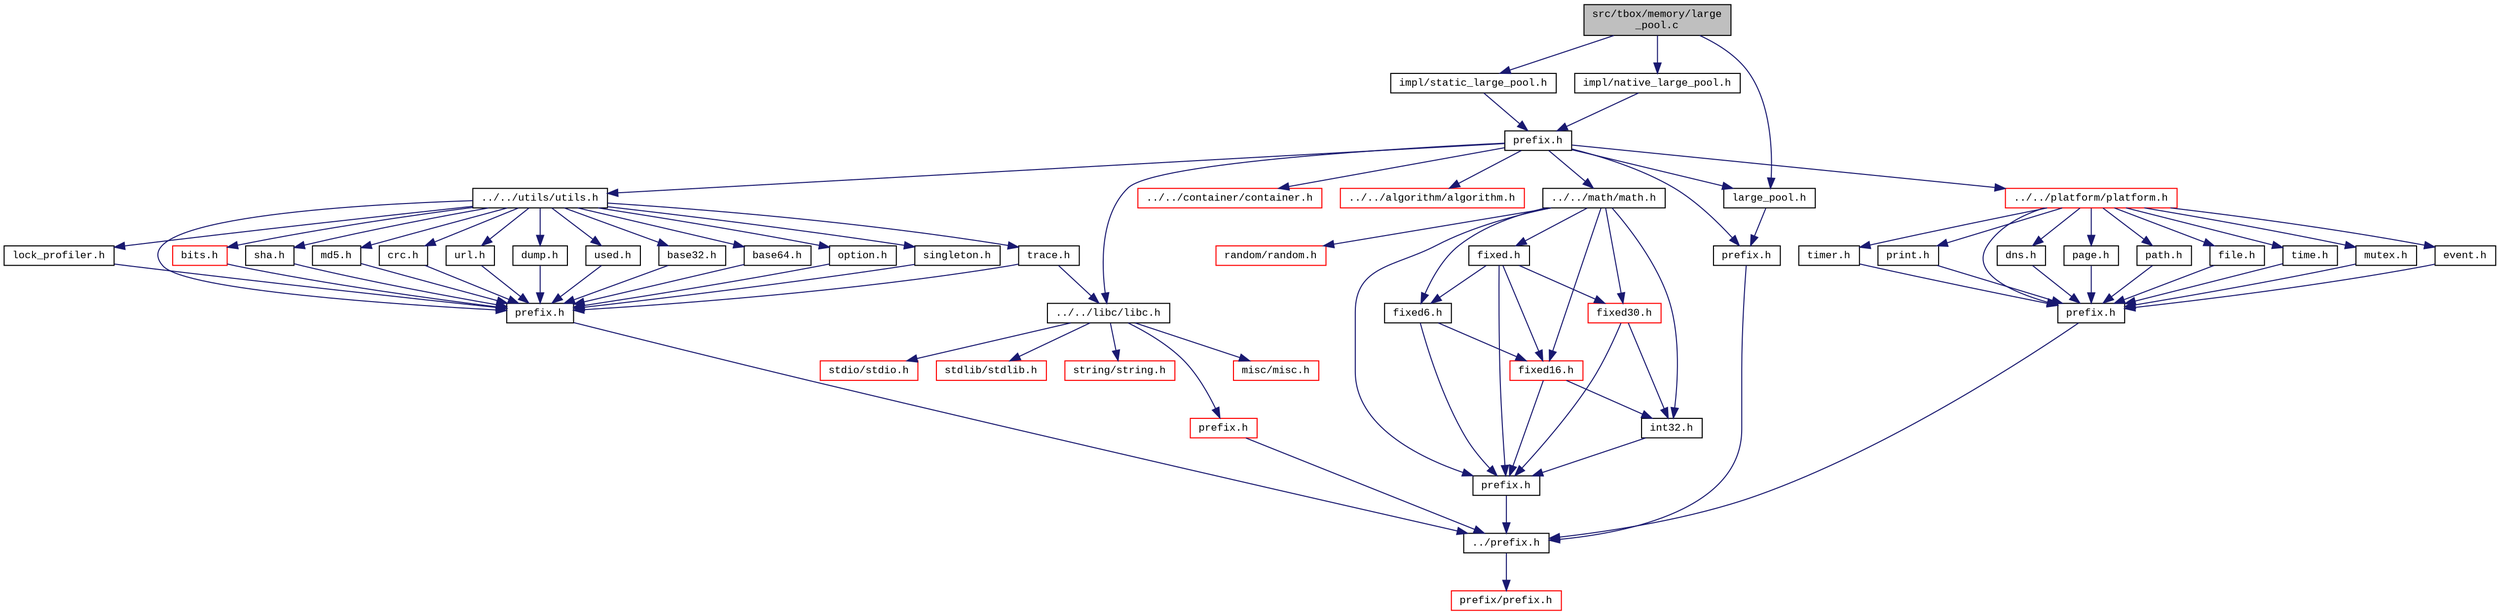digraph "src/tbox/memory/large_pool.c"
{
  edge [fontname="CourierNew",fontsize="10",labelfontname="CourierNew",labelfontsize="10"];
  node [fontname="CourierNew",fontsize="10",shape=record];
  Node1 [label="src/tbox/memory/large\l_pool.c",height=0.2,width=0.4,color="black", fillcolor="grey75", style="filled" fontcolor="black"];
  Node1 -> Node2 [color="midnightblue",fontsize="10",style="solid",fontname="CourierNew"];
  Node2 [label="large_pool.h",height=0.2,width=0.4,color="black", fillcolor="white", style="filled",URL="$db/d2d/large__pool_8h.html"];
  Node2 -> Node3 [color="midnightblue",fontsize="10",style="solid",fontname="CourierNew"];
  Node3 [label="prefix.h",height=0.2,width=0.4,color="black", fillcolor="white", style="filled",URL="$d0/dad/memory_2prefix_8h_source.html"];
  Node3 -> Node4 [color="midnightblue",fontsize="10",style="solid",fontname="CourierNew"];
  Node4 [label="../prefix.h",height=0.2,width=0.4,color="black", fillcolor="white", style="filled",URL="$df/d5c/prefix_8h_source.html"];
  Node4 -> Node5 [color="midnightblue",fontsize="10",style="solid",fontname="CourierNew"];
  Node5 [label="prefix/prefix.h",height=0.2,width=0.4,color="red", fillcolor="white", style="filled",URL="$da/da3/prefix_2prefix_8h_source.html"];
  Node1 -> Node6 [color="midnightblue",fontsize="10",style="solid",fontname="CourierNew"];
  Node6 [label="impl/static_large_pool.h",height=0.2,width=0.4,color="black", fillcolor="white", style="filled",URL="$d8/d36/static__large__pool_8h_source.html"];
  Node6 -> Node7 [color="midnightblue",fontsize="10",style="solid",fontname="CourierNew"];
  Node7 [label="prefix.h",height=0.2,width=0.4,color="black", fillcolor="white", style="filled",URL="$d8/dad/memory_2impl_2prefix_8h_source.html"];
  Node7 -> Node3 [color="midnightblue",fontsize="10",style="solid",fontname="CourierNew"];
  Node7 -> Node2 [color="midnightblue",fontsize="10",style="solid",fontname="CourierNew"];
  Node7 -> Node8 [color="midnightblue",fontsize="10",style="solid",fontname="CourierNew"];
  Node8 [label="../../libc/libc.h",height=0.2,width=0.4,color="black", fillcolor="white", style="filled",URL="$db/dc8/libc_8h.html"];
  Node8 -> Node9 [color="midnightblue",fontsize="10",style="solid",fontname="CourierNew"];
  Node9 [label="prefix.h",height=0.2,width=0.4,color="red", fillcolor="white", style="filled",URL="$d4/df0/libc_2prefix_8h_source.html"];
  Node9 -> Node4 [color="midnightblue",fontsize="10",style="solid",fontname="CourierNew"];
  Node8 -> Node10 [color="midnightblue",fontsize="10",style="solid",fontname="CourierNew"];
  Node10 [label="misc/misc.h",height=0.2,width=0.4,color="red", fillcolor="white", style="filled",URL="$d4/d08/misc_8h.html"];
  Node8 -> Node11 [color="midnightblue",fontsize="10",style="solid",fontname="CourierNew"];
  Node11 [label="stdio/stdio.h",height=0.2,width=0.4,color="red", fillcolor="white", style="filled",URL="$d6/dd1/stdio_8h.html"];
  Node8 -> Node12 [color="midnightblue",fontsize="10",style="solid",fontname="CourierNew"];
  Node12 [label="stdlib/stdlib.h",height=0.2,width=0.4,color="red", fillcolor="white", style="filled",URL="$dc/d9c/stdlib_8h.html"];
  Node8 -> Node13 [color="midnightblue",fontsize="10",style="solid",fontname="CourierNew"];
  Node13 [label="string/string.h",height=0.2,width=0.4,color="red", fillcolor="white", style="filled",URL="$da/d52/libc_2string_2string_8h_source.html"];
  Node7 -> Node14 [color="midnightblue",fontsize="10",style="solid",fontname="CourierNew"];
  Node14 [label="../../math/math.h",height=0.2,width=0.4,color="black", fillcolor="white", style="filled",URL="$d9/d8c/math_2math_8h_source.html"];
  Node14 -> Node15 [color="midnightblue",fontsize="10",style="solid",fontname="CourierNew"];
  Node15 [label="prefix.h",height=0.2,width=0.4,color="black", fillcolor="white", style="filled",URL="$d5/d8d/math_2prefix_8h_source.html"];
  Node15 -> Node4 [color="midnightblue",fontsize="10",style="solid",fontname="CourierNew"];
  Node14 -> Node16 [color="midnightblue",fontsize="10",style="solid",fontname="CourierNew"];
  Node16 [label="int32.h",height=0.2,width=0.4,color="black", fillcolor="white", style="filled",URL="$d9/d74/int32_8h.html"];
  Node16 -> Node15 [color="midnightblue",fontsize="10",style="solid",fontname="CourierNew"];
  Node14 -> Node17 [color="midnightblue",fontsize="10",style="solid",fontname="CourierNew"];
  Node17 [label="fixed6.h",height=0.2,width=0.4,color="black", fillcolor="white", style="filled",URL="$da/df6/fixed6_8h.html"];
  Node17 -> Node15 [color="midnightblue",fontsize="10",style="solid",fontname="CourierNew"];
  Node17 -> Node18 [color="midnightblue",fontsize="10",style="solid",fontname="CourierNew"];
  Node18 [label="fixed16.h",height=0.2,width=0.4,color="red", fillcolor="white", style="filled",URL="$d1/d1f/fixed16_8h.html"];
  Node18 -> Node15 [color="midnightblue",fontsize="10",style="solid",fontname="CourierNew"];
  Node18 -> Node16 [color="midnightblue",fontsize="10",style="solid",fontname="CourierNew"];
  Node14 -> Node18 [color="midnightblue",fontsize="10",style="solid",fontname="CourierNew"];
  Node14 -> Node19 [color="midnightblue",fontsize="10",style="solid",fontname="CourierNew"];
  Node19 [label="fixed30.h",height=0.2,width=0.4,color="red", fillcolor="white", style="filled",URL="$d0/de2/fixed30_8h.html"];
  Node19 -> Node15 [color="midnightblue",fontsize="10",style="solid",fontname="CourierNew"];
  Node19 -> Node16 [color="midnightblue",fontsize="10",style="solid",fontname="CourierNew"];
  Node14 -> Node20 [color="midnightblue",fontsize="10",style="solid",fontname="CourierNew"];
  Node20 [label="fixed.h",height=0.2,width=0.4,color="black", fillcolor="white", style="filled",URL="$dd/d58/fixed_8h.html"];
  Node20 -> Node15 [color="midnightblue",fontsize="10",style="solid",fontname="CourierNew"];
  Node20 -> Node17 [color="midnightblue",fontsize="10",style="solid",fontname="CourierNew"];
  Node20 -> Node18 [color="midnightblue",fontsize="10",style="solid",fontname="CourierNew"];
  Node20 -> Node19 [color="midnightblue",fontsize="10",style="solid",fontname="CourierNew"];
  Node14 -> Node21 [color="midnightblue",fontsize="10",style="solid",fontname="CourierNew"];
  Node21 [label="random/random.h",height=0.2,width=0.4,color="red", fillcolor="white", style="filled",URL="$d1/d79/random_8h.html"];
  Node7 -> Node22 [color="midnightblue",fontsize="10",style="solid",fontname="CourierNew"];
  Node22 [label="../../utils/utils.h",height=0.2,width=0.4,color="black", fillcolor="white", style="filled",URL="$de/d2f/utils_2utils_8h_source.html"];
  Node22 -> Node23 [color="midnightblue",fontsize="10",style="solid",fontname="CourierNew"];
  Node23 [label="prefix.h",height=0.2,width=0.4,color="black", fillcolor="white", style="filled",URL="$de/d60/utils_2prefix_8h_source.html"];
  Node23 -> Node4 [color="midnightblue",fontsize="10",style="solid",fontname="CourierNew"];
  Node22 -> Node24 [color="midnightblue",fontsize="10",style="solid",fontname="CourierNew"];
  Node24 [label="bits.h",height=0.2,width=0.4,color="red", fillcolor="white", style="filled",URL="$df/db9/bits_8h_source.html"];
  Node24 -> Node23 [color="midnightblue",fontsize="10",style="solid",fontname="CourierNew"];
  Node22 -> Node25 [color="midnightblue",fontsize="10",style="solid",fontname="CourierNew"];
  Node25 [label="sha.h",height=0.2,width=0.4,color="black", fillcolor="white", style="filled",URL="$d9/d61/sha_8h.html"];
  Node25 -> Node23 [color="midnightblue",fontsize="10",style="solid",fontname="CourierNew"];
  Node22 -> Node26 [color="midnightblue",fontsize="10",style="solid",fontname="CourierNew"];
  Node26 [label="md5.h",height=0.2,width=0.4,color="black", fillcolor="white", style="filled",URL="$da/db0/md5_8h.html"];
  Node26 -> Node23 [color="midnightblue",fontsize="10",style="solid",fontname="CourierNew"];
  Node22 -> Node27 [color="midnightblue",fontsize="10",style="solid",fontname="CourierNew"];
  Node27 [label="crc.h",height=0.2,width=0.4,color="black", fillcolor="white", style="filled",URL="$dc/de6/crc_8h_source.html"];
  Node27 -> Node23 [color="midnightblue",fontsize="10",style="solid",fontname="CourierNew"];
  Node22 -> Node28 [color="midnightblue",fontsize="10",style="solid",fontname="CourierNew"];
  Node28 [label="url.h",height=0.2,width=0.4,color="black", fillcolor="white", style="filled",URL="$de/d6c/utils_2url_8h_source.html"];
  Node28 -> Node23 [color="midnightblue",fontsize="10",style="solid",fontname="CourierNew"];
  Node22 -> Node29 [color="midnightblue",fontsize="10",style="solid",fontname="CourierNew"];
  Node29 [label="dump.h",height=0.2,width=0.4,color="black", fillcolor="white", style="filled",URL="$d5/de5/dump_8h.html"];
  Node29 -> Node23 [color="midnightblue",fontsize="10",style="solid",fontname="CourierNew"];
  Node22 -> Node30 [color="midnightblue",fontsize="10",style="solid",fontname="CourierNew"];
  Node30 [label="used.h",height=0.2,width=0.4,color="black", fillcolor="white", style="filled",URL="$d4/d2b/used_8h.html"];
  Node30 -> Node23 [color="midnightblue",fontsize="10",style="solid",fontname="CourierNew"];
  Node22 -> Node31 [color="midnightblue",fontsize="10",style="solid",fontname="CourierNew"];
  Node31 [label="trace.h",height=0.2,width=0.4,color="black", fillcolor="white", style="filled",URL="$da/d18/utils_2trace_8h_source.html"];
  Node31 -> Node23 [color="midnightblue",fontsize="10",style="solid",fontname="CourierNew"];
  Node31 -> Node8 [color="midnightblue",fontsize="10",style="solid",fontname="CourierNew"];
  Node22 -> Node32 [color="midnightblue",fontsize="10",style="solid",fontname="CourierNew"];
  Node32 [label="base32.h",height=0.2,width=0.4,color="black", fillcolor="white", style="filled",URL="$d8/d33/base32_8h.html"];
  Node32 -> Node23 [color="midnightblue",fontsize="10",style="solid",fontname="CourierNew"];
  Node22 -> Node33 [color="midnightblue",fontsize="10",style="solid",fontname="CourierNew"];
  Node33 [label="base64.h",height=0.2,width=0.4,color="black", fillcolor="white", style="filled",URL="$d2/d6f/base64_8h_source.html"];
  Node33 -> Node23 [color="midnightblue",fontsize="10",style="solid",fontname="CourierNew"];
  Node22 -> Node34 [color="midnightblue",fontsize="10",style="solid",fontname="CourierNew"];
  Node34 [label="option.h",height=0.2,width=0.4,color="black", fillcolor="white", style="filled",URL="$db/d15/utils_2option_8h_source.html"];
  Node34 -> Node23 [color="midnightblue",fontsize="10",style="solid",fontname="CourierNew"];
  Node22 -> Node35 [color="midnightblue",fontsize="10",style="solid",fontname="CourierNew"];
  Node35 [label="singleton.h",height=0.2,width=0.4,color="black", fillcolor="white", style="filled",URL="$d4/d0b/singleton_8h.html"];
  Node35 -> Node23 [color="midnightblue",fontsize="10",style="solid",fontname="CourierNew"];
  Node22 -> Node36 [color="midnightblue",fontsize="10",style="solid",fontname="CourierNew"];
  Node36 [label="lock_profiler.h",height=0.2,width=0.4,color="black", fillcolor="white", style="filled",URL="$d8/da8/lock__profiler_8h.html"];
  Node36 -> Node23 [color="midnightblue",fontsize="10",style="solid",fontname="CourierNew"];
  Node7 -> Node37 [color="midnightblue",fontsize="10",style="solid",fontname="CourierNew"];
  Node37 [label="../../platform/platform.h",height=0.2,width=0.4,color="red", fillcolor="white", style="filled",URL="$de/d03/platform_8h.html"];
  Node37 -> Node38 [color="midnightblue",fontsize="10",style="solid",fontname="CourierNew"];
  Node38 [label="prefix.h",height=0.2,width=0.4,color="black", fillcolor="white", style="filled",URL="$db/dfa/platform_2prefix_8h_source.html"];
  Node38 -> Node4 [color="midnightblue",fontsize="10",style="solid",fontname="CourierNew"];
  Node37 -> Node39 [color="midnightblue",fontsize="10",style="solid",fontname="CourierNew"];
  Node39 [label="dns.h",height=0.2,width=0.4,color="black", fillcolor="white", style="filled",URL="$d9/d31/platform_2dns_8h_source.html"];
  Node39 -> Node38 [color="midnightblue",fontsize="10",style="solid",fontname="CourierNew"];
  Node37 -> Node40 [color="midnightblue",fontsize="10",style="solid",fontname="CourierNew"];
  Node40 [label="page.h",height=0.2,width=0.4,color="black", fillcolor="white", style="filled",URL="$de/dad/page_8h.html"];
  Node40 -> Node38 [color="midnightblue",fontsize="10",style="solid",fontname="CourierNew"];
  Node37 -> Node41 [color="midnightblue",fontsize="10",style="solid",fontname="CourierNew"];
  Node41 [label="path.h",height=0.2,width=0.4,color="black", fillcolor="white", style="filled",URL="$d7/dd4/path_8h_source.html"];
  Node41 -> Node38 [color="midnightblue",fontsize="10",style="solid",fontname="CourierNew"];
  Node37 -> Node42 [color="midnightblue",fontsize="10",style="solid",fontname="CourierNew"];
  Node42 [label="file.h",height=0.2,width=0.4,color="black", fillcolor="white", style="filled",URL="$d2/d4d/file_8h.html"];
  Node42 -> Node38 [color="midnightblue",fontsize="10",style="solid",fontname="CourierNew"];
  Node37 -> Node43 [color="midnightblue",fontsize="10",style="solid",fontname="CourierNew"];
  Node43 [label="time.h",height=0.2,width=0.4,color="black", fillcolor="white", style="filled",URL="$db/d97/platform_2time_8h_source.html"];
  Node43 -> Node38 [color="midnightblue",fontsize="10",style="solid",fontname="CourierNew"];
  Node37 -> Node44 [color="midnightblue",fontsize="10",style="solid",fontname="CourierNew"];
  Node44 [label="mutex.h",height=0.2,width=0.4,color="black", fillcolor="white", style="filled",URL="$d0/df8/mutex_8h.html"];
  Node44 -> Node38 [color="midnightblue",fontsize="10",style="solid",fontname="CourierNew"];
  Node37 -> Node45 [color="midnightblue",fontsize="10",style="solid",fontname="CourierNew"];
  Node45 [label="event.h",height=0.2,width=0.4,color="black", fillcolor="white", style="filled",URL="$dd/d20/event_8h.html"];
  Node45 -> Node38 [color="midnightblue",fontsize="10",style="solid",fontname="CourierNew"];
  Node37 -> Node46 [color="midnightblue",fontsize="10",style="solid",fontname="CourierNew"];
  Node46 [label="timer.h",height=0.2,width=0.4,color="black", fillcolor="white", style="filled",URL="$d5/dd0/timer_8h.html"];
  Node46 -> Node38 [color="midnightblue",fontsize="10",style="solid",fontname="CourierNew"];
  Node37 -> Node47 [color="midnightblue",fontsize="10",style="solid",fontname="CourierNew"];
  Node47 [label="print.h",height=0.2,width=0.4,color="black", fillcolor="white", style="filled",URL="$d5/d77/print_8h.html"];
  Node47 -> Node38 [color="midnightblue",fontsize="10",style="solid",fontname="CourierNew"];
  Node7 -> Node48 [color="midnightblue",fontsize="10",style="solid",fontname="CourierNew"];
  Node48 [label="../../container/container.h",height=0.2,width=0.4,color="red", fillcolor="white", style="filled",URL="$d4/ddd/container_8h.html"];
  Node7 -> Node49 [color="midnightblue",fontsize="10",style="solid",fontname="CourierNew"];
  Node49 [label="../../algorithm/algorithm.h",height=0.2,width=0.4,color="red", fillcolor="white", style="filled",URL="$df/dd9/algorithm_8h.html"];
  Node1 -> Node50 [color="midnightblue",fontsize="10",style="solid",fontname="CourierNew"];
  Node50 [label="impl/native_large_pool.h",height=0.2,width=0.4,color="black", fillcolor="white", style="filled",URL="$db/d59/native__large__pool_8h_source.html"];
  Node50 -> Node7 [color="midnightblue",fontsize="10",style="solid",fontname="CourierNew"];
}
